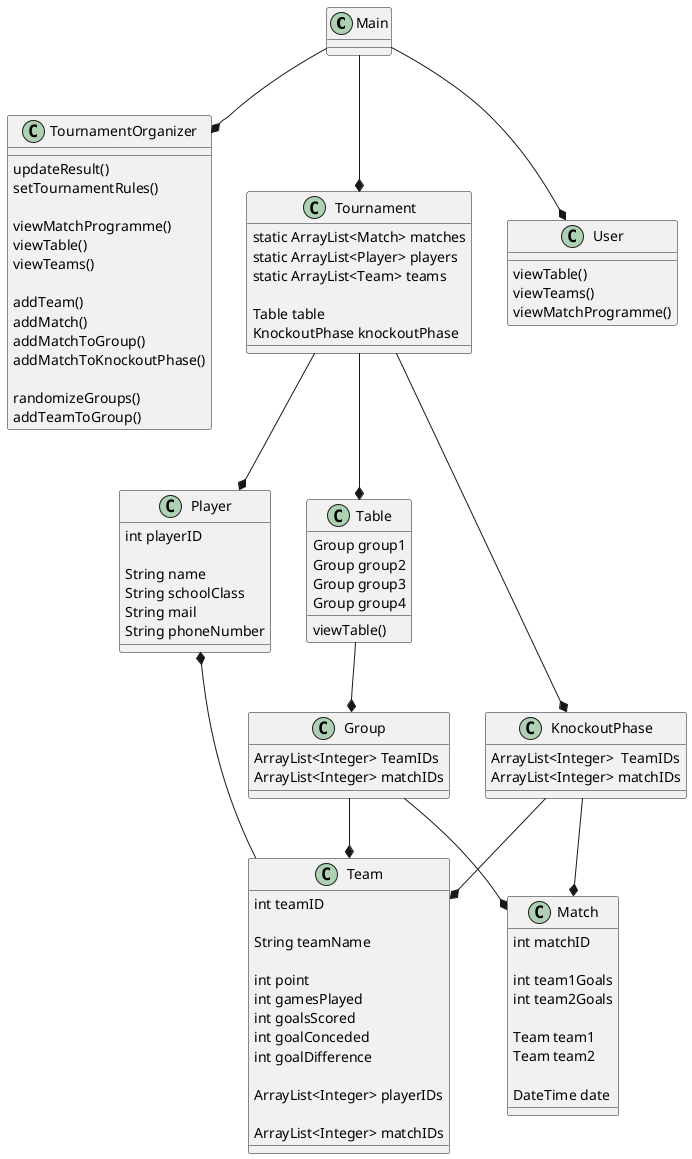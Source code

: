 @startuml
'https://plantuml.com/class-diagram
class Main
 {
 }
class Team {

int teamID

String teamName

int point
int gamesPlayed
int goalsScored
int goalConceded
int goalDifference

ArrayList<Integer> playerIDs

ArrayList<Integer> matchIDs

}

class Player {

int playerID

String name
String schoolClass
String mail
String phoneNumber

}
class KnockoutPhase {
ArrayList<Integer>  TeamIDs
ArrayList<Integer> matchIDs

}

class Group {
ArrayList<Integer> TeamIDs
ArrayList<Integer> matchIDs

}
class Table {

Group group1
Group group2
Group group3
Group group4

viewTable()
}

class Match{

int matchID

int team1Goals
int team2Goals

Team team1
Team team2

DateTime date
}

class TournamentOrganizer {
updateResult()
setTournamentRules()

viewMatchProgramme()
viewTable()
viewTeams()

addTeam()
addMatch()
addMatchToGroup()
addMatchToKnockoutPhase()

randomizeGroups()
addTeamToGroup()

}
class Tournament {
static ArrayList<Match> matches
static ArrayList<Player> players
static ArrayList<Team> teams

Table table
KnockoutPhase knockoutPhase

}
class User {
viewTable()
viewTeams()
viewMatchProgramme()
}

Player *-- Team
Group --* Match
Group --* Team
KnockoutPhase --* Match
KnockoutPhase --*Team
Table --* Group
Main --* TournamentOrganizer
Main --* Tournament
Main --* User

'Tournament --* Team
Tournament --* KnockoutPhase
'Tournament --* Match
Tournament --* Table
Tournament --* Player
@enduml